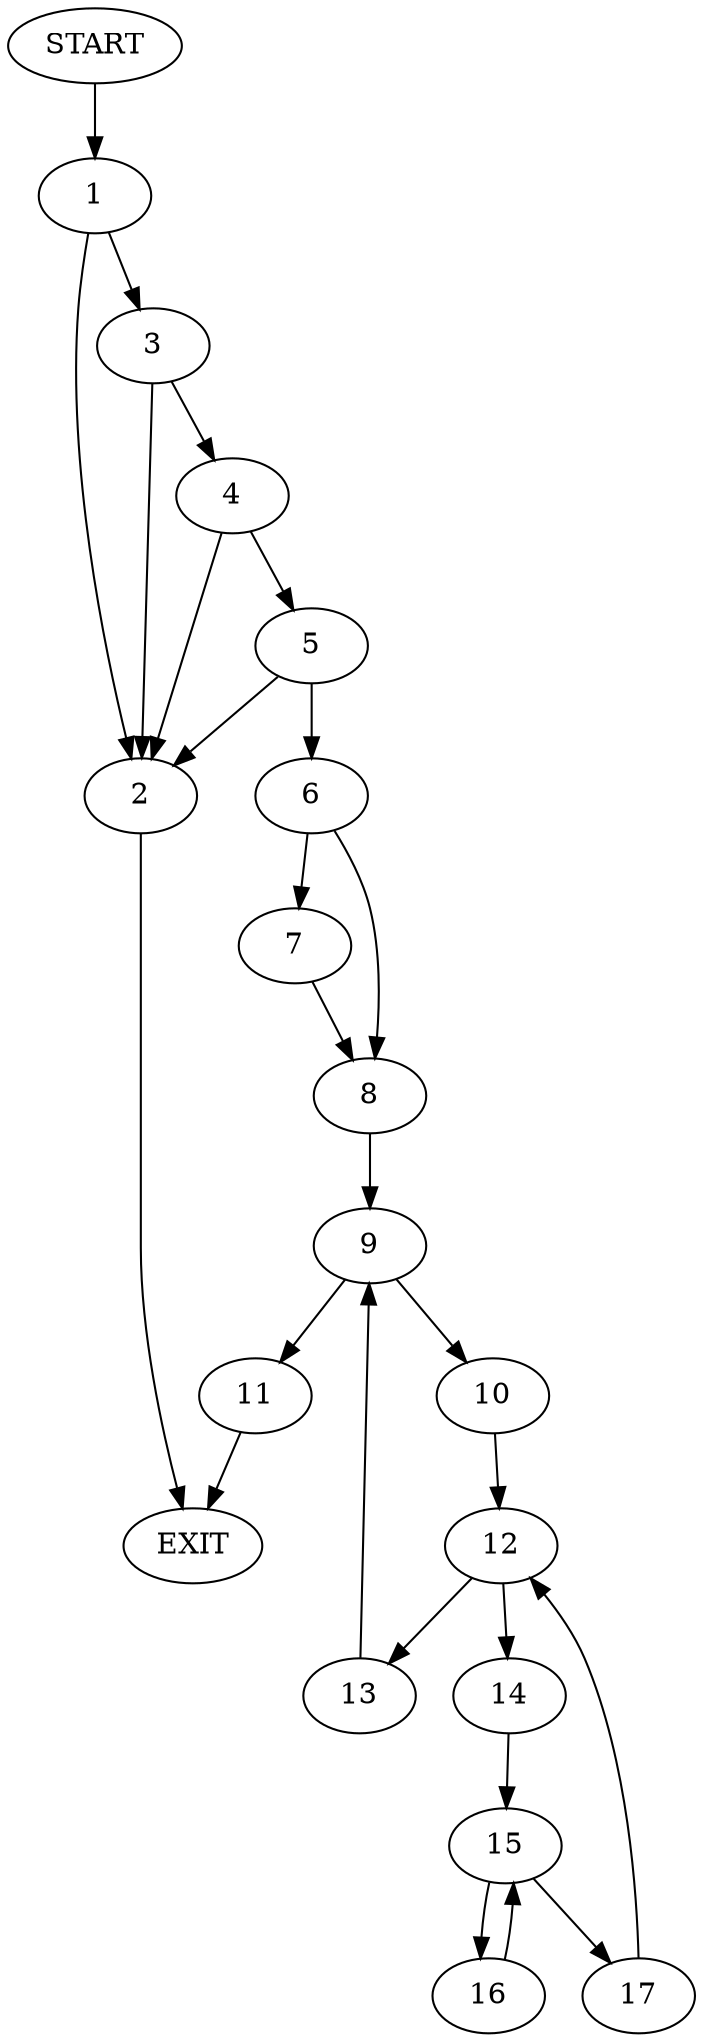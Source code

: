 digraph {
0 [label="START"]
18 [label="EXIT"]
0 -> 1
1 -> 2
1 -> 3
2 -> 18
3 -> 4
3 -> 2
4 -> 5
4 -> 2
5 -> 6
5 -> 2
6 -> 7
6 -> 8
8 -> 9
7 -> 8
9 -> 10
9 -> 11
10 -> 12
11 -> 18
12 -> 13
12 -> 14
14 -> 15
13 -> 9
15 -> 16
15 -> 17
17 -> 12
16 -> 15
}
